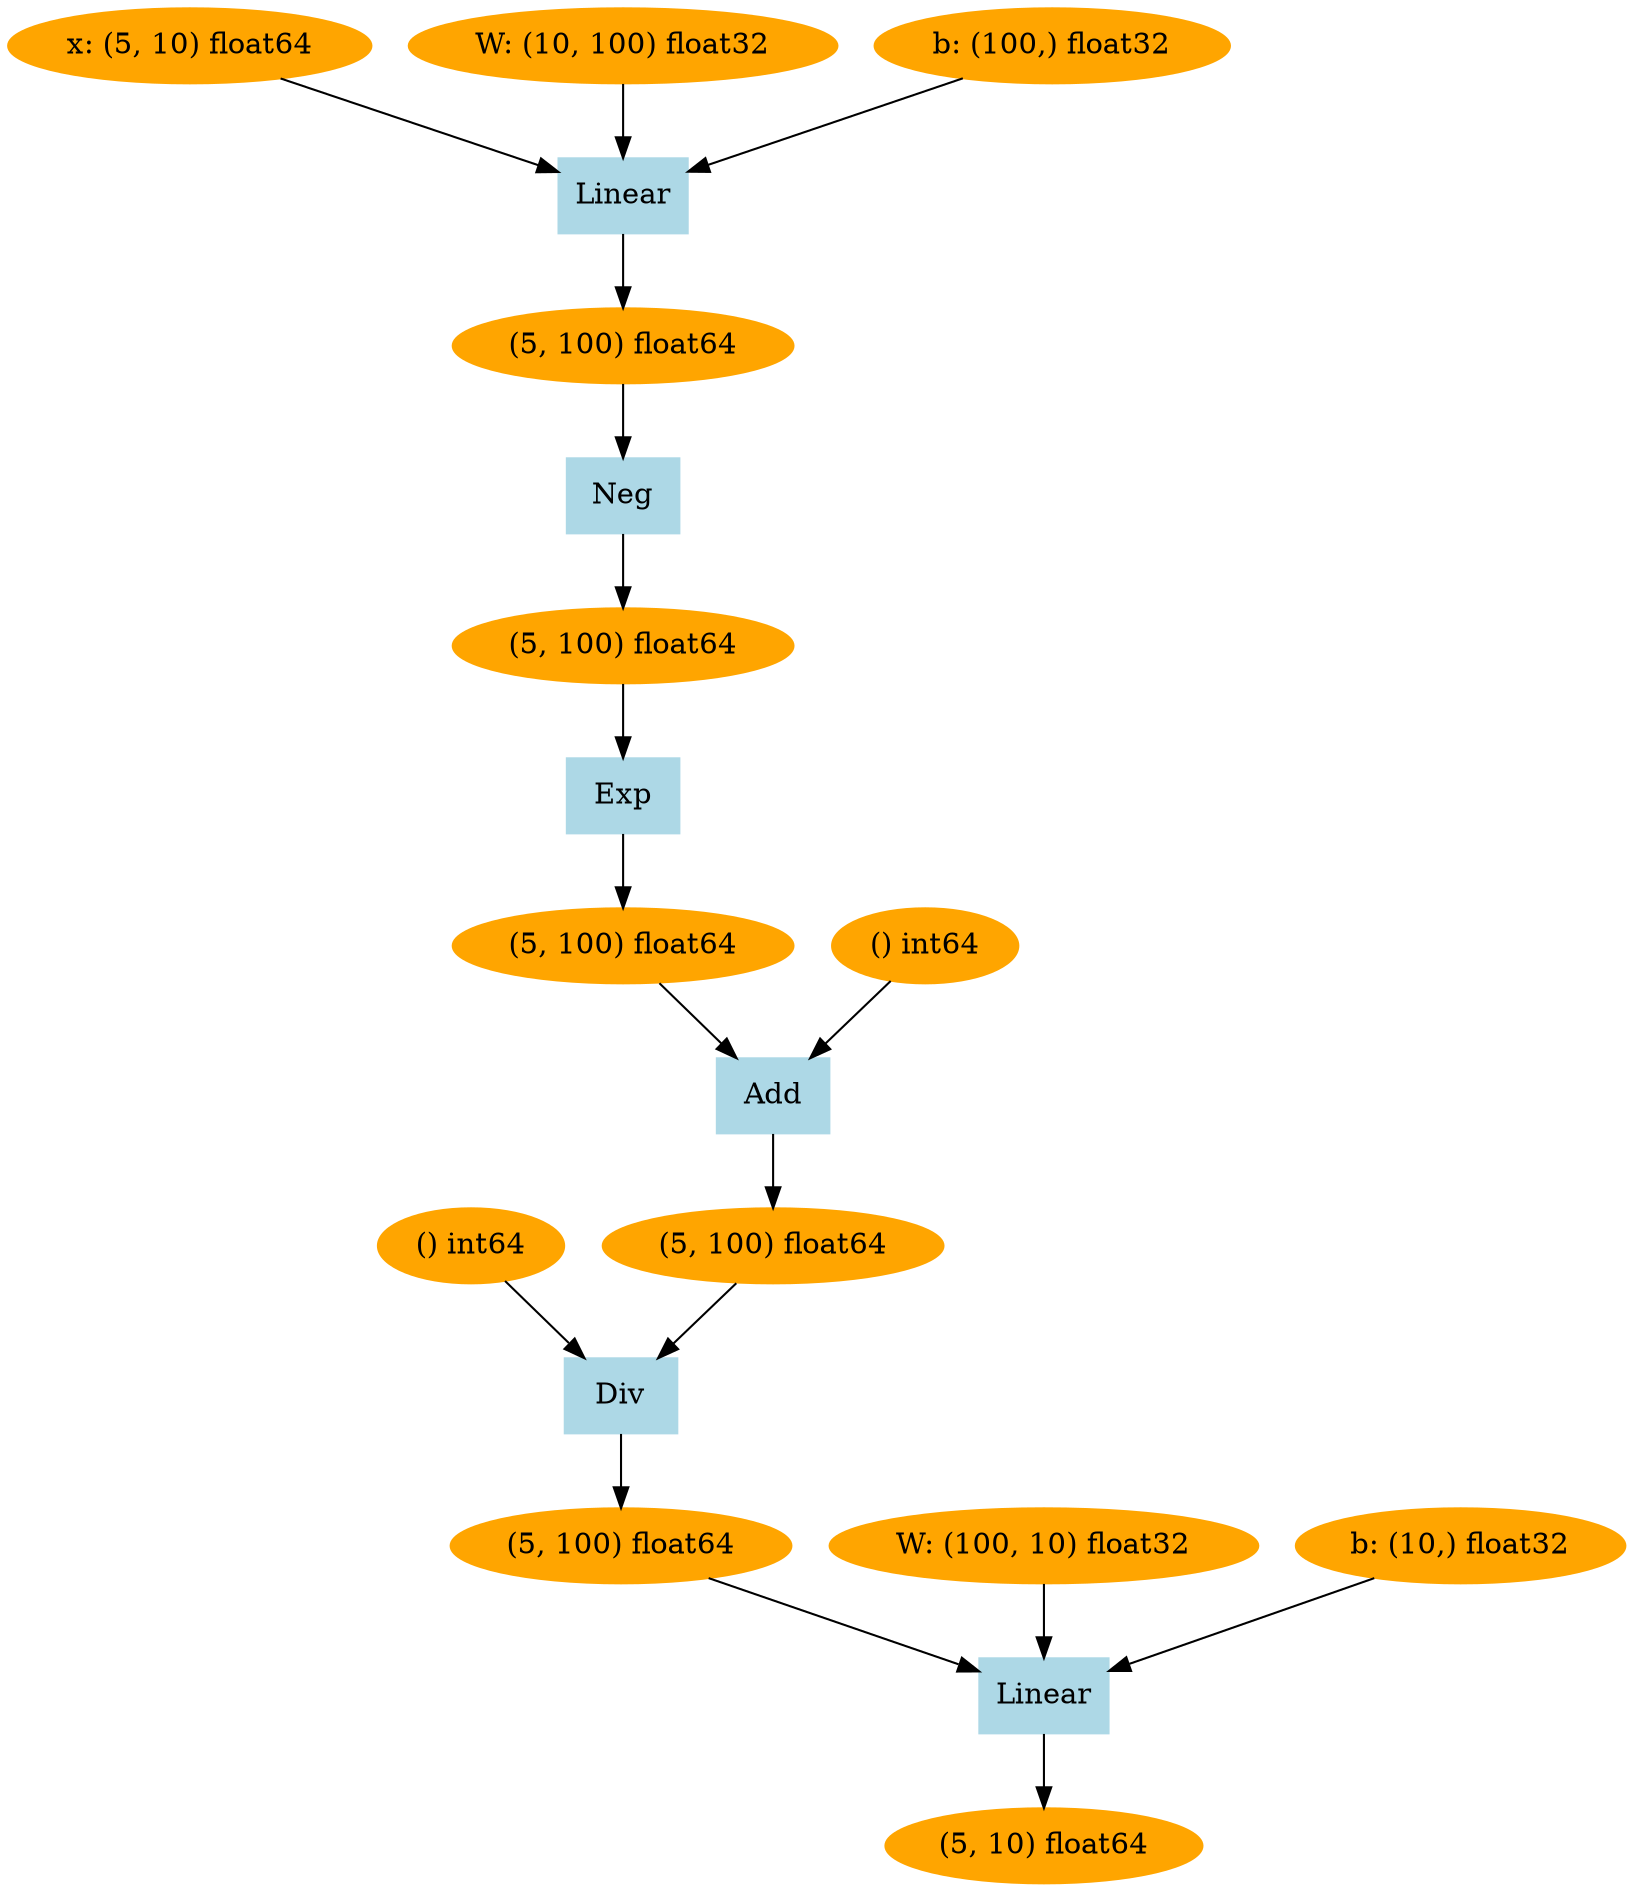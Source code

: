 digraph g {
4382873680 [label="(5, 10) float64", color=orange, style=filled]
4382490320 [label="Linear", color=lightblue, style=filled, shape=box]
4373336720 -> 4382490320
4382134672 -> 4382490320
4326601616 -> 4382490320
4382490320 -> 4382873680
4373336720 [label="(5, 100) float64", color=orange, style=filled]
4382134672 [label="W: (100, 10) float32", color=orange, style=filled]
4326601616 [label="b: (10,) float32", color=orange, style=filled]
4377882896 [label="Div", color=lightblue, style=filled, shape=box]
4381454928 -> 4377882896
4382534544 -> 4377882896
4377882896 -> 4373336720
4381454928 [label="() int64", color=orange, style=filled]
4382534544 [label="(5, 100) float64", color=orange, style=filled]
4379949200 [label="Add", color=lightblue, style=filled, shape=box]
4382443728 -> 4379949200
4382451600 -> 4379949200
4379949200 -> 4382534544
4382443728 [label="(5, 100) float64", color=orange, style=filled]
4382451600 [label="() int64", color=orange, style=filled]
4381603856 [label="Exp", color=lightblue, style=filled, shape=box]
4369378640 -> 4381603856
4381603856 -> 4382443728
4369378640 [label="(5, 100) float64", color=orange, style=filled]
4326189712 [label="Neg", color=lightblue, style=filled, shape=box]
4381680272 -> 4326189712
4326189712 -> 4369378640
4381680272 [label="(5, 100) float64", color=orange, style=filled]
4375994704 [label="Linear", color=lightblue, style=filled, shape=box]
4379949840 -> 4375994704
4324677520 -> 4375994704
4324677712 -> 4375994704
4375994704 -> 4381680272
4379949840 [label="x: (5, 10) float64", color=orange, style=filled]
4324677520 [label="W: (10, 100) float32", color=orange, style=filled]
4324677712 [label="b: (100,) float32", color=orange, style=filled]
}